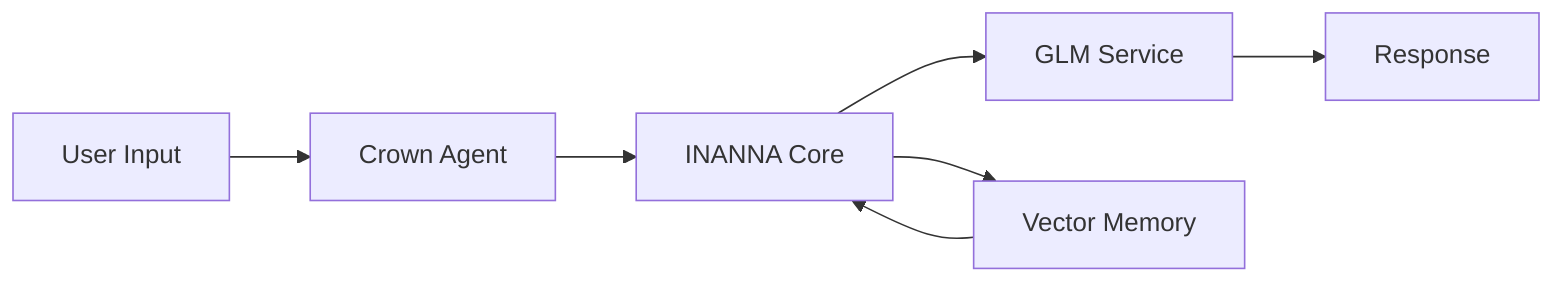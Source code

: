 flowchart LR
    user[User Input] --> crown[Crown Agent]
    crown --> inanna[INANNA Core]
    inanna --> glm[GLM Service]
    inanna --> memory[Vector Memory]
    memory --> inanna
    glm --> reply[Response]